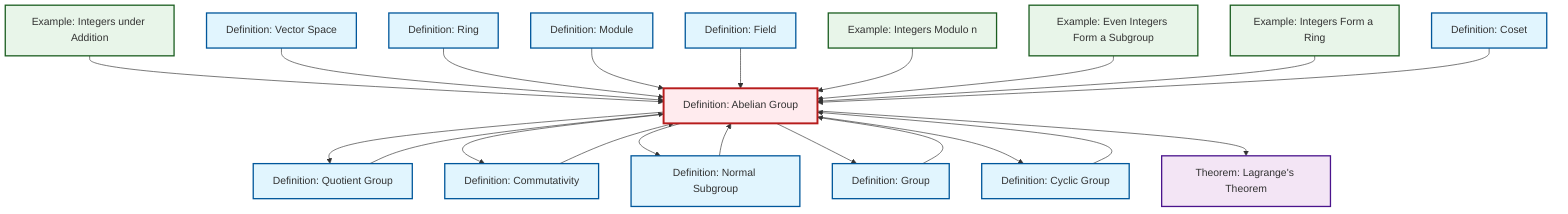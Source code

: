graph TD
    classDef definition fill:#e1f5fe,stroke:#01579b,stroke-width:2px
    classDef theorem fill:#f3e5f5,stroke:#4a148c,stroke-width:2px
    classDef axiom fill:#fff3e0,stroke:#e65100,stroke-width:2px
    classDef example fill:#e8f5e9,stroke:#1b5e20,stroke-width:2px
    classDef current fill:#ffebee,stroke:#b71c1c,stroke-width:3px
    def-coset["Definition: Coset"]:::definition
    thm-lagrange["Theorem: Lagrange's Theorem"]:::theorem
    def-module["Definition: Module"]:::definition
    ex-even-integers-subgroup["Example: Even Integers Form a Subgroup"]:::example
    def-ring["Definition: Ring"]:::definition
    ex-quotient-integers-mod-n["Example: Integers Modulo n"]:::example
    def-field["Definition: Field"]:::definition
    def-abelian-group["Definition: Abelian Group"]:::definition
    ex-integers-addition["Example: Integers under Addition"]:::example
    def-vector-space["Definition: Vector Space"]:::definition
    def-normal-subgroup["Definition: Normal Subgroup"]:::definition
    def-group["Definition: Group"]:::definition
    ex-integers-ring["Example: Integers Form a Ring"]:::example
    def-quotient-group["Definition: Quotient Group"]:::definition
    def-cyclic-group["Definition: Cyclic Group"]:::definition
    def-commutativity["Definition: Commutativity"]:::definition
    ex-integers-addition --> def-abelian-group
    def-abelian-group --> def-quotient-group
    def-cyclic-group --> def-abelian-group
    def-vector-space --> def-abelian-group
    def-ring --> def-abelian-group
    def-module --> def-abelian-group
    def-field --> def-abelian-group
    def-normal-subgroup --> def-abelian-group
    def-abelian-group --> def-commutativity
    ex-quotient-integers-mod-n --> def-abelian-group
    def-group --> def-abelian-group
    def-abelian-group --> def-normal-subgroup
    def-quotient-group --> def-abelian-group
    def-abelian-group --> def-group
    def-abelian-group --> def-cyclic-group
    ex-even-integers-subgroup --> def-abelian-group
    def-commutativity --> def-abelian-group
    ex-integers-ring --> def-abelian-group
    def-abelian-group --> thm-lagrange
    def-coset --> def-abelian-group
    class def-abelian-group current